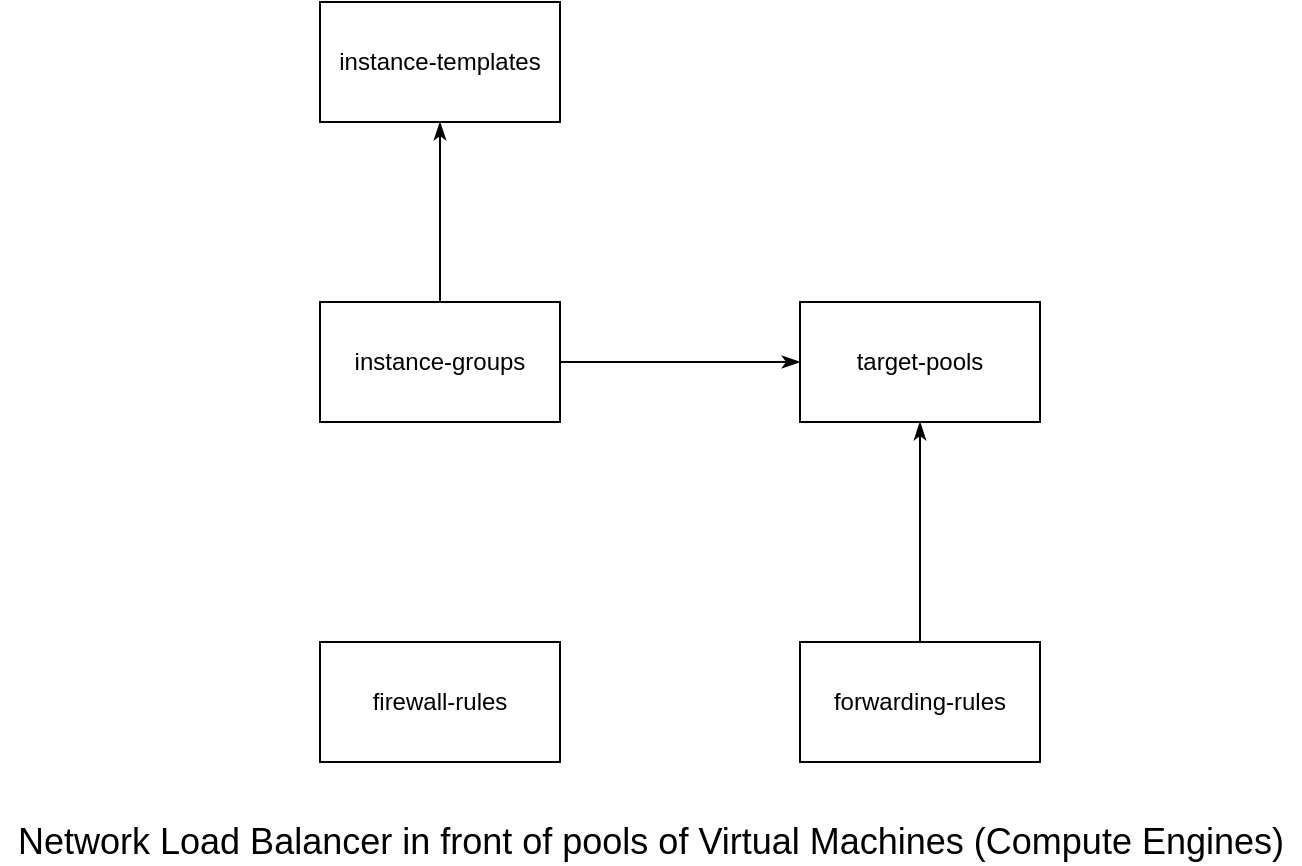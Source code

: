 <mxfile version="13.2.4" type="device"><diagram id="5C83LUsdFTHvA62mqKAl" name="Page-1"><mxGraphModel dx="1422" dy="729" grid="1" gridSize="10" guides="1" tooltips="1" connect="1" arrows="1" fold="1" page="1" pageScale="1" pageWidth="850" pageHeight="1100" math="0" shadow="0"><root><mxCell id="0"/><mxCell id="1" parent="0"/><mxCell id="6-ZD5gMjh1oKi8t0AG03-5" style="edgeStyle=orthogonalEdgeStyle;rounded=0;orthogonalLoop=1;jettySize=auto;html=1;exitX=0.5;exitY=1;exitDx=0;exitDy=0;startArrow=classicThin;startFill=1;endArrow=none;endFill=0;" edge="1" parent="1" source="6-ZD5gMjh1oKi8t0AG03-1" target="6-ZD5gMjh1oKi8t0AG03-2"><mxGeometry relative="1" as="geometry"/></mxCell><mxCell id="6-ZD5gMjh1oKi8t0AG03-1" value="instance-templates" style="rounded=0;whiteSpace=wrap;html=1;" vertex="1" parent="1"><mxGeometry x="200" y="50" width="120" height="60" as="geometry"/></mxCell><mxCell id="6-ZD5gMjh1oKi8t0AG03-2" value="instance-groups" style="rounded=0;whiteSpace=wrap;html=1;" vertex="1" parent="1"><mxGeometry x="200" y="200" width="120" height="60" as="geometry"/></mxCell><mxCell id="6-ZD5gMjh1oKi8t0AG03-7" style="edgeStyle=orthogonalEdgeStyle;rounded=0;orthogonalLoop=1;jettySize=auto;html=1;exitX=0;exitY=0.5;exitDx=0;exitDy=0;entryX=1;entryY=0.5;entryDx=0;entryDy=0;startArrow=classicThin;startFill=1;endArrow=none;endFill=0;" edge="1" parent="1" source="6-ZD5gMjh1oKi8t0AG03-3" target="6-ZD5gMjh1oKi8t0AG03-2"><mxGeometry relative="1" as="geometry"/></mxCell><mxCell id="6-ZD5gMjh1oKi8t0AG03-9" style="edgeStyle=orthogonalEdgeStyle;rounded=0;orthogonalLoop=1;jettySize=auto;html=1;exitX=0.5;exitY=1;exitDx=0;exitDy=0;startArrow=classicThin;startFill=1;endArrow=none;endFill=0;" edge="1" parent="1" source="6-ZD5gMjh1oKi8t0AG03-3" target="6-ZD5gMjh1oKi8t0AG03-8"><mxGeometry relative="1" as="geometry"/></mxCell><mxCell id="6-ZD5gMjh1oKi8t0AG03-3" value="target-pools" style="rounded=0;whiteSpace=wrap;html=1;" vertex="1" parent="1"><mxGeometry x="440" y="200" width="120" height="60" as="geometry"/></mxCell><mxCell id="6-ZD5gMjh1oKi8t0AG03-4" value="firewall-rules" style="rounded=0;whiteSpace=wrap;html=1;" vertex="1" parent="1"><mxGeometry x="200" y="370" width="120" height="60" as="geometry"/></mxCell><mxCell id="6-ZD5gMjh1oKi8t0AG03-8" value="forwarding-rules" style="rounded=0;whiteSpace=wrap;html=1;" vertex="1" parent="1"><mxGeometry x="440" y="370" width="120" height="60" as="geometry"/></mxCell><mxCell id="6-ZD5gMjh1oKi8t0AG03-10" value="&lt;font style=&quot;font-size: 18px&quot;&gt;Network Load Balancer in front of pools of Virtual Machines (Compute Engines)&lt;/font&gt;" style="text;html=1;resizable=0;autosize=1;align=center;verticalAlign=middle;points=[];fillColor=none;strokeColor=none;rounded=0;" vertex="1" parent="1"><mxGeometry x="40" y="460" width="650" height="20" as="geometry"/></mxCell></root></mxGraphModel></diagram></mxfile>